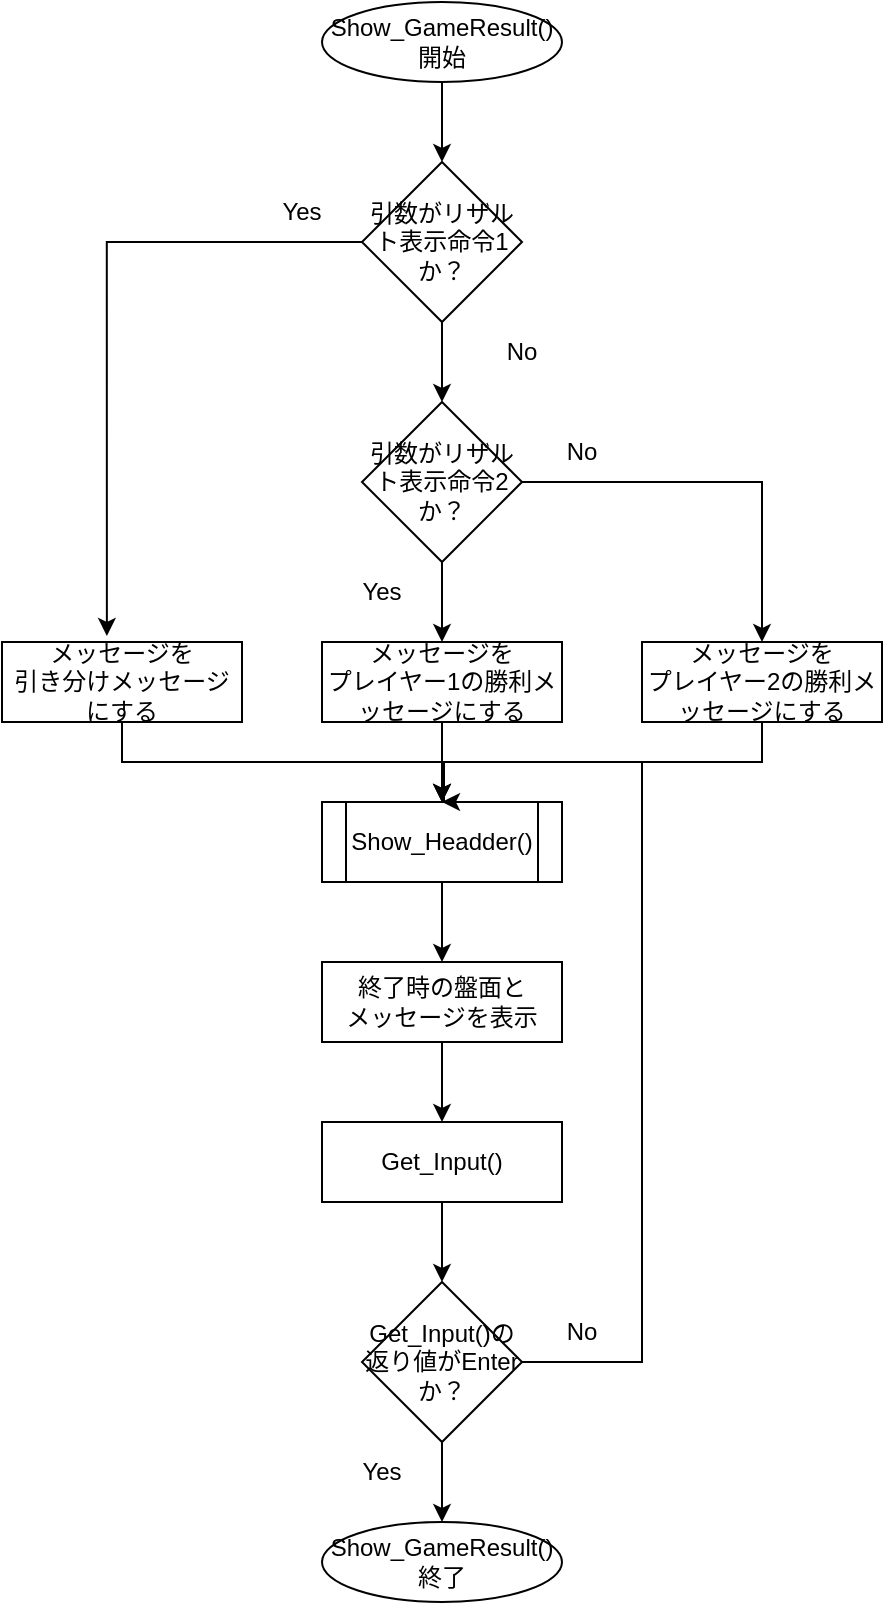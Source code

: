 <mxfile version="24.4.2" type="device">
  <diagram id="C5RBs43oDa-KdzZeNtuy" name="Page-1">
    <mxGraphModel dx="1303" dy="796" grid="1" gridSize="10" guides="1" tooltips="1" connect="1" arrows="1" fold="1" page="1" pageScale="1" pageWidth="827" pageHeight="1169" math="0" shadow="0">
      <root>
        <mxCell id="WIyWlLk6GJQsqaUBKTNV-0" />
        <mxCell id="WIyWlLk6GJQsqaUBKTNV-1" parent="WIyWlLk6GJQsqaUBKTNV-0" />
        <mxCell id="jDKfsMKymISgEdj8rTEX-19" style="edgeStyle=orthogonalEdgeStyle;rounded=0;orthogonalLoop=1;jettySize=auto;html=1;exitX=0.5;exitY=1;exitDx=0;exitDy=0;entryX=0.5;entryY=0;entryDx=0;entryDy=0;" edge="1" parent="WIyWlLk6GJQsqaUBKTNV-1" source="jDKfsMKymISgEdj8rTEX-0" target="jDKfsMKymISgEdj8rTEX-1">
          <mxGeometry relative="1" as="geometry" />
        </mxCell>
        <mxCell id="jDKfsMKymISgEdj8rTEX-0" value="Show_GameResult()&lt;br&gt;開始" style="ellipse;whiteSpace=wrap;html=1;" vertex="1" parent="WIyWlLk6GJQsqaUBKTNV-1">
          <mxGeometry x="280" y="40" width="120" height="40" as="geometry" />
        </mxCell>
        <mxCell id="jDKfsMKymISgEdj8rTEX-9" style="edgeStyle=orthogonalEdgeStyle;rounded=0;orthogonalLoop=1;jettySize=auto;html=1;exitX=0.5;exitY=1;exitDx=0;exitDy=0;entryX=0.5;entryY=0;entryDx=0;entryDy=0;" edge="1" parent="WIyWlLk6GJQsqaUBKTNV-1" source="jDKfsMKymISgEdj8rTEX-1" target="jDKfsMKymISgEdj8rTEX-8">
          <mxGeometry relative="1" as="geometry" />
        </mxCell>
        <mxCell id="jDKfsMKymISgEdj8rTEX-1" value="引数がリザルト表示命令1か？" style="rhombus;whiteSpace=wrap;html=1;" vertex="1" parent="WIyWlLk6GJQsqaUBKTNV-1">
          <mxGeometry x="300" y="120" width="80" height="80" as="geometry" />
        </mxCell>
        <mxCell id="jDKfsMKymISgEdj8rTEX-16" style="edgeStyle=orthogonalEdgeStyle;rounded=0;orthogonalLoop=1;jettySize=auto;html=1;exitX=0.5;exitY=1;exitDx=0;exitDy=0;entryX=0.5;entryY=0;entryDx=0;entryDy=0;" edge="1" parent="WIyWlLk6GJQsqaUBKTNV-1" source="jDKfsMKymISgEdj8rTEX-2" target="jDKfsMKymISgEdj8rTEX-3">
          <mxGeometry relative="1" as="geometry" />
        </mxCell>
        <mxCell id="jDKfsMKymISgEdj8rTEX-2" value="Show_Headder()" style="shape=process;whiteSpace=wrap;html=1;backgroundOutline=1;" vertex="1" parent="WIyWlLk6GJQsqaUBKTNV-1">
          <mxGeometry x="280" y="440" width="120" height="40" as="geometry" />
        </mxCell>
        <mxCell id="jDKfsMKymISgEdj8rTEX-23" style="edgeStyle=orthogonalEdgeStyle;rounded=0;orthogonalLoop=1;jettySize=auto;html=1;exitX=0.5;exitY=1;exitDx=0;exitDy=0;entryX=0.5;entryY=0;entryDx=0;entryDy=0;" edge="1" parent="WIyWlLk6GJQsqaUBKTNV-1" source="jDKfsMKymISgEdj8rTEX-3" target="jDKfsMKymISgEdj8rTEX-17">
          <mxGeometry relative="1" as="geometry" />
        </mxCell>
        <mxCell id="jDKfsMKymISgEdj8rTEX-3" value="終了時の盤面と&lt;br&gt;メッセージを表示" style="rounded=0;whiteSpace=wrap;html=1;" vertex="1" parent="WIyWlLk6GJQsqaUBKTNV-1">
          <mxGeometry x="280" y="520" width="120" height="40" as="geometry" />
        </mxCell>
        <mxCell id="jDKfsMKymISgEdj8rTEX-13" style="edgeStyle=orthogonalEdgeStyle;rounded=0;orthogonalLoop=1;jettySize=auto;html=1;exitX=0.5;exitY=1;exitDx=0;exitDy=0;entryX=0.5;entryY=0;entryDx=0;entryDy=0;" edge="1" parent="WIyWlLk6GJQsqaUBKTNV-1" source="jDKfsMKymISgEdj8rTEX-4" target="jDKfsMKymISgEdj8rTEX-2">
          <mxGeometry relative="1" as="geometry" />
        </mxCell>
        <mxCell id="jDKfsMKymISgEdj8rTEX-4" value="メッセージを&lt;div&gt;引き分けメッセージにする&lt;/div&gt;" style="rounded=0;whiteSpace=wrap;html=1;" vertex="1" parent="WIyWlLk6GJQsqaUBKTNV-1">
          <mxGeometry x="120" y="360" width="120" height="40" as="geometry" />
        </mxCell>
        <mxCell id="jDKfsMKymISgEdj8rTEX-14" style="edgeStyle=orthogonalEdgeStyle;rounded=0;orthogonalLoop=1;jettySize=auto;html=1;exitX=0.5;exitY=1;exitDx=0;exitDy=0;" edge="1" parent="WIyWlLk6GJQsqaUBKTNV-1" source="jDKfsMKymISgEdj8rTEX-5">
          <mxGeometry relative="1" as="geometry">
            <mxPoint x="340" y="440" as="targetPoint" />
          </mxGeometry>
        </mxCell>
        <mxCell id="jDKfsMKymISgEdj8rTEX-5" value="&lt;div&gt;メッセージを&lt;/div&gt;プレイヤー1の勝利メッセージにする" style="rounded=0;whiteSpace=wrap;html=1;" vertex="1" parent="WIyWlLk6GJQsqaUBKTNV-1">
          <mxGeometry x="280" y="360" width="120" height="40" as="geometry" />
        </mxCell>
        <mxCell id="jDKfsMKymISgEdj8rTEX-15" style="edgeStyle=orthogonalEdgeStyle;rounded=0;orthogonalLoop=1;jettySize=auto;html=1;exitX=0.5;exitY=1;exitDx=0;exitDy=0;entryX=0.5;entryY=0;entryDx=0;entryDy=0;" edge="1" parent="WIyWlLk6GJQsqaUBKTNV-1" source="jDKfsMKymISgEdj8rTEX-6" target="jDKfsMKymISgEdj8rTEX-2">
          <mxGeometry relative="1" as="geometry" />
        </mxCell>
        <mxCell id="jDKfsMKymISgEdj8rTEX-6" value="&lt;div&gt;メッセージを&lt;/div&gt;プレイヤー2の勝利メッセージにする" style="rounded=0;whiteSpace=wrap;html=1;" vertex="1" parent="WIyWlLk6GJQsqaUBKTNV-1">
          <mxGeometry x="440" y="360" width="120" height="40" as="geometry" />
        </mxCell>
        <mxCell id="jDKfsMKymISgEdj8rTEX-11" style="edgeStyle=orthogonalEdgeStyle;rounded=0;orthogonalLoop=1;jettySize=auto;html=1;exitX=0.5;exitY=1;exitDx=0;exitDy=0;entryX=0.5;entryY=0;entryDx=0;entryDy=0;" edge="1" parent="WIyWlLk6GJQsqaUBKTNV-1" source="jDKfsMKymISgEdj8rTEX-8" target="jDKfsMKymISgEdj8rTEX-5">
          <mxGeometry relative="1" as="geometry" />
        </mxCell>
        <mxCell id="jDKfsMKymISgEdj8rTEX-12" style="edgeStyle=orthogonalEdgeStyle;rounded=0;orthogonalLoop=1;jettySize=auto;html=1;exitX=1;exitY=0.5;exitDx=0;exitDy=0;entryX=0.5;entryY=0;entryDx=0;entryDy=0;" edge="1" parent="WIyWlLk6GJQsqaUBKTNV-1" source="jDKfsMKymISgEdj8rTEX-8" target="jDKfsMKymISgEdj8rTEX-6">
          <mxGeometry relative="1" as="geometry" />
        </mxCell>
        <mxCell id="jDKfsMKymISgEdj8rTEX-8" value="引数がリザルト表示命令2か？" style="rhombus;whiteSpace=wrap;html=1;" vertex="1" parent="WIyWlLk6GJQsqaUBKTNV-1">
          <mxGeometry x="300" y="240" width="80" height="80" as="geometry" />
        </mxCell>
        <mxCell id="jDKfsMKymISgEdj8rTEX-10" style="edgeStyle=orthogonalEdgeStyle;rounded=0;orthogonalLoop=1;jettySize=auto;html=1;exitX=0;exitY=0.5;exitDx=0;exitDy=0;entryX=0.437;entryY=-0.075;entryDx=0;entryDy=0;entryPerimeter=0;" edge="1" parent="WIyWlLk6GJQsqaUBKTNV-1" source="jDKfsMKymISgEdj8rTEX-1" target="jDKfsMKymISgEdj8rTEX-4">
          <mxGeometry relative="1" as="geometry">
            <Array as="points">
              <mxPoint x="172" y="160" />
            </Array>
          </mxGeometry>
        </mxCell>
        <mxCell id="jDKfsMKymISgEdj8rTEX-22" style="edgeStyle=orthogonalEdgeStyle;rounded=0;orthogonalLoop=1;jettySize=auto;html=1;exitX=0.5;exitY=1;exitDx=0;exitDy=0;entryX=0.5;entryY=0;entryDx=0;entryDy=0;" edge="1" parent="WIyWlLk6GJQsqaUBKTNV-1" source="jDKfsMKymISgEdj8rTEX-17" target="jDKfsMKymISgEdj8rTEX-18">
          <mxGeometry relative="1" as="geometry" />
        </mxCell>
        <mxCell id="jDKfsMKymISgEdj8rTEX-17" value="Get_Input()" style="rounded=0;whiteSpace=wrap;html=1;" vertex="1" parent="WIyWlLk6GJQsqaUBKTNV-1">
          <mxGeometry x="280" y="600" width="120" height="40" as="geometry" />
        </mxCell>
        <mxCell id="jDKfsMKymISgEdj8rTEX-21" style="edgeStyle=orthogonalEdgeStyle;rounded=0;orthogonalLoop=1;jettySize=auto;html=1;exitX=0.5;exitY=1;exitDx=0;exitDy=0;entryX=0.5;entryY=0;entryDx=0;entryDy=0;" edge="1" parent="WIyWlLk6GJQsqaUBKTNV-1" source="jDKfsMKymISgEdj8rTEX-18" target="jDKfsMKymISgEdj8rTEX-20">
          <mxGeometry relative="1" as="geometry" />
        </mxCell>
        <mxCell id="jDKfsMKymISgEdj8rTEX-26" style="edgeStyle=orthogonalEdgeStyle;rounded=0;orthogonalLoop=1;jettySize=auto;html=1;exitX=1;exitY=0.5;exitDx=0;exitDy=0;" edge="1" parent="WIyWlLk6GJQsqaUBKTNV-1" source="jDKfsMKymISgEdj8rTEX-18">
          <mxGeometry relative="1" as="geometry">
            <mxPoint x="340" y="440" as="targetPoint" />
            <Array as="points">
              <mxPoint x="440" y="720" />
              <mxPoint x="440" y="420" />
              <mxPoint x="341" y="420" />
            </Array>
          </mxGeometry>
        </mxCell>
        <mxCell id="jDKfsMKymISgEdj8rTEX-18" value="Get_Input()の返り値がEnterか？" style="rhombus;whiteSpace=wrap;html=1;" vertex="1" parent="WIyWlLk6GJQsqaUBKTNV-1">
          <mxGeometry x="300" y="680" width="80" height="80" as="geometry" />
        </mxCell>
        <mxCell id="jDKfsMKymISgEdj8rTEX-20" value="Show_GameResult()&lt;br&gt;終了" style="ellipse;whiteSpace=wrap;html=1;" vertex="1" parent="WIyWlLk6GJQsqaUBKTNV-1">
          <mxGeometry x="280" y="800" width="120" height="40" as="geometry" />
        </mxCell>
        <mxCell id="jDKfsMKymISgEdj8rTEX-27" value="Yes" style="text;html=1;align=center;verticalAlign=middle;whiteSpace=wrap;rounded=0;" vertex="1" parent="WIyWlLk6GJQsqaUBKTNV-1">
          <mxGeometry x="240" y="130" width="60" height="30" as="geometry" />
        </mxCell>
        <mxCell id="jDKfsMKymISgEdj8rTEX-28" value="Yes" style="text;html=1;align=center;verticalAlign=middle;whiteSpace=wrap;rounded=0;" vertex="1" parent="WIyWlLk6GJQsqaUBKTNV-1">
          <mxGeometry x="280" y="320" width="60" height="30" as="geometry" />
        </mxCell>
        <mxCell id="jDKfsMKymISgEdj8rTEX-29" value="Yes" style="text;html=1;align=center;verticalAlign=middle;whiteSpace=wrap;rounded=0;" vertex="1" parent="WIyWlLk6GJQsqaUBKTNV-1">
          <mxGeometry x="280" y="760" width="60" height="30" as="geometry" />
        </mxCell>
        <mxCell id="jDKfsMKymISgEdj8rTEX-30" value="No" style="text;html=1;align=center;verticalAlign=middle;whiteSpace=wrap;rounded=0;" vertex="1" parent="WIyWlLk6GJQsqaUBKTNV-1">
          <mxGeometry x="380" y="690" width="60" height="30" as="geometry" />
        </mxCell>
        <mxCell id="jDKfsMKymISgEdj8rTEX-31" value="No" style="text;html=1;align=center;verticalAlign=middle;whiteSpace=wrap;rounded=0;" vertex="1" parent="WIyWlLk6GJQsqaUBKTNV-1">
          <mxGeometry x="380" y="250" width="60" height="30" as="geometry" />
        </mxCell>
        <mxCell id="jDKfsMKymISgEdj8rTEX-33" value="No" style="text;html=1;align=center;verticalAlign=middle;whiteSpace=wrap;rounded=0;" vertex="1" parent="WIyWlLk6GJQsqaUBKTNV-1">
          <mxGeometry x="350" y="200" width="60" height="30" as="geometry" />
        </mxCell>
      </root>
    </mxGraphModel>
  </diagram>
</mxfile>
